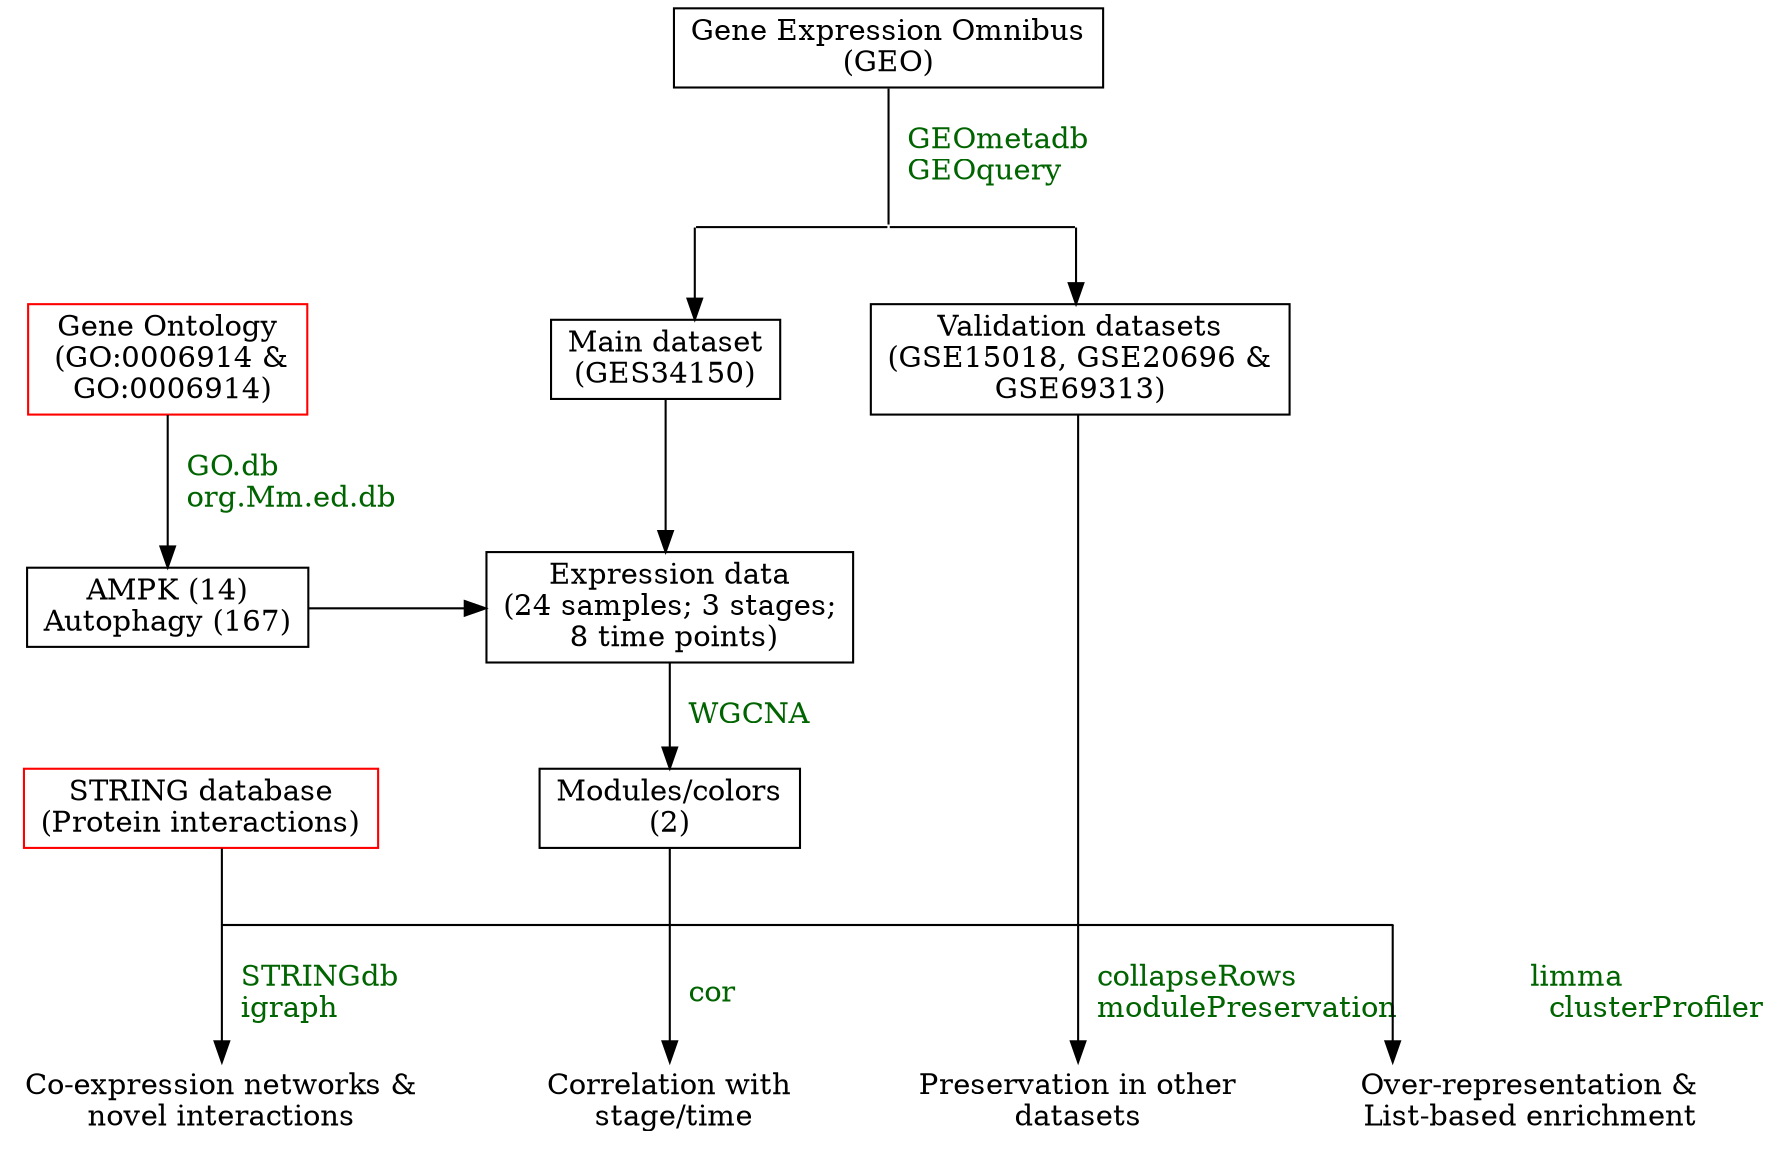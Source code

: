 digraph workflow {
    graph [ dpi = 300 ];
    splines=ortho
    nodesep=0.6
    a1 [shape=box, label="Gene Expression Omnibus\n(GEO)"];
    p2p3 [shape=none, label="", width=0, height=0];
    a1 -> p2p3 [dir=none, fontcolor=darkgreen, label = "  GEOmetadb\l  GEOquery\l"]

    node [shape=none, label="", width=0, height=0]
    p2; p3

    {rank=same; p2; p2p3; p3}
    p2 -> p2p3 -> p3 [dir=none]

    a2 [shape=box, label="Main dataset\n(GES34150)"]
    a3 [shape=box, label="Validation datasets\n(GSE15018, GSE20696 &\nGSE69313)"]
    p2 -> a2
    p3 -> a3

    a4 [shape=box, color=red, label="Gene Ontology\n (GO:0006914 &\n GO:0006914)"]
    {rank=same; a4;  a2; a3}

    a5 [shape=box, label="AMPK (14)\nAutophagy (167)"]
    a6 [shape=box, label="Expression data\n(24 samples; 3 stages;\n 8 time points)"]
    {rank=same; a5; a6}
    a4 -> a5 [label="  GO.db\l  org.Mm.ed.db\l", fontcolor=darkgreen]
    a2 -> a6
    a5 -> a6

    a7 [shape=box, label="Modules/colors\n(2)"]
    a8 [shape=box, label="STRING database\n(Protein interactions)",color=red]
    {rank=same; a7; a8}
    a6 -> a7 [label="  WGCNA", fontcolor=darkgreen]

    node [shape=point, label=none]
    f1; f2; f3; f4
    {rank=same; f1; f2; f3; f4}

    a8 -> f1 [dir=none]
    a7 -> f2 [dir=none]
    a3 -> f3 [dir=none]

    f1-> f2 -> f3 -> f4 [dir=none]

    e1 [shape=none, label="Co-expression networks &\nnovel interactions"]
    e2 [shape=none, label="Correlation with\n stage/time"]
    e3 [shape=none, label="Preservation in other\ndatasets"]
    e4 [shape=none, label="Over-representation &\nList-based enrichment"]

    {rank=same; e1; e2; e3; e4}

    f1 -> e1 [label="  STRINGdb\l  igraph\l", fontcolor=darkgreen]
    f2 -> e2 [label="  cor", fontcolor=darkgreen]
    f3 -> e3 [label="  collapseRows\l  modulePreservation\l", fontcolor=darkgreen]
    f4 -> e4 [label="limma\l  clusterProfiler\l", fontcolor=darkgreen]

    a5 -> a8 [style=invis]
    }
